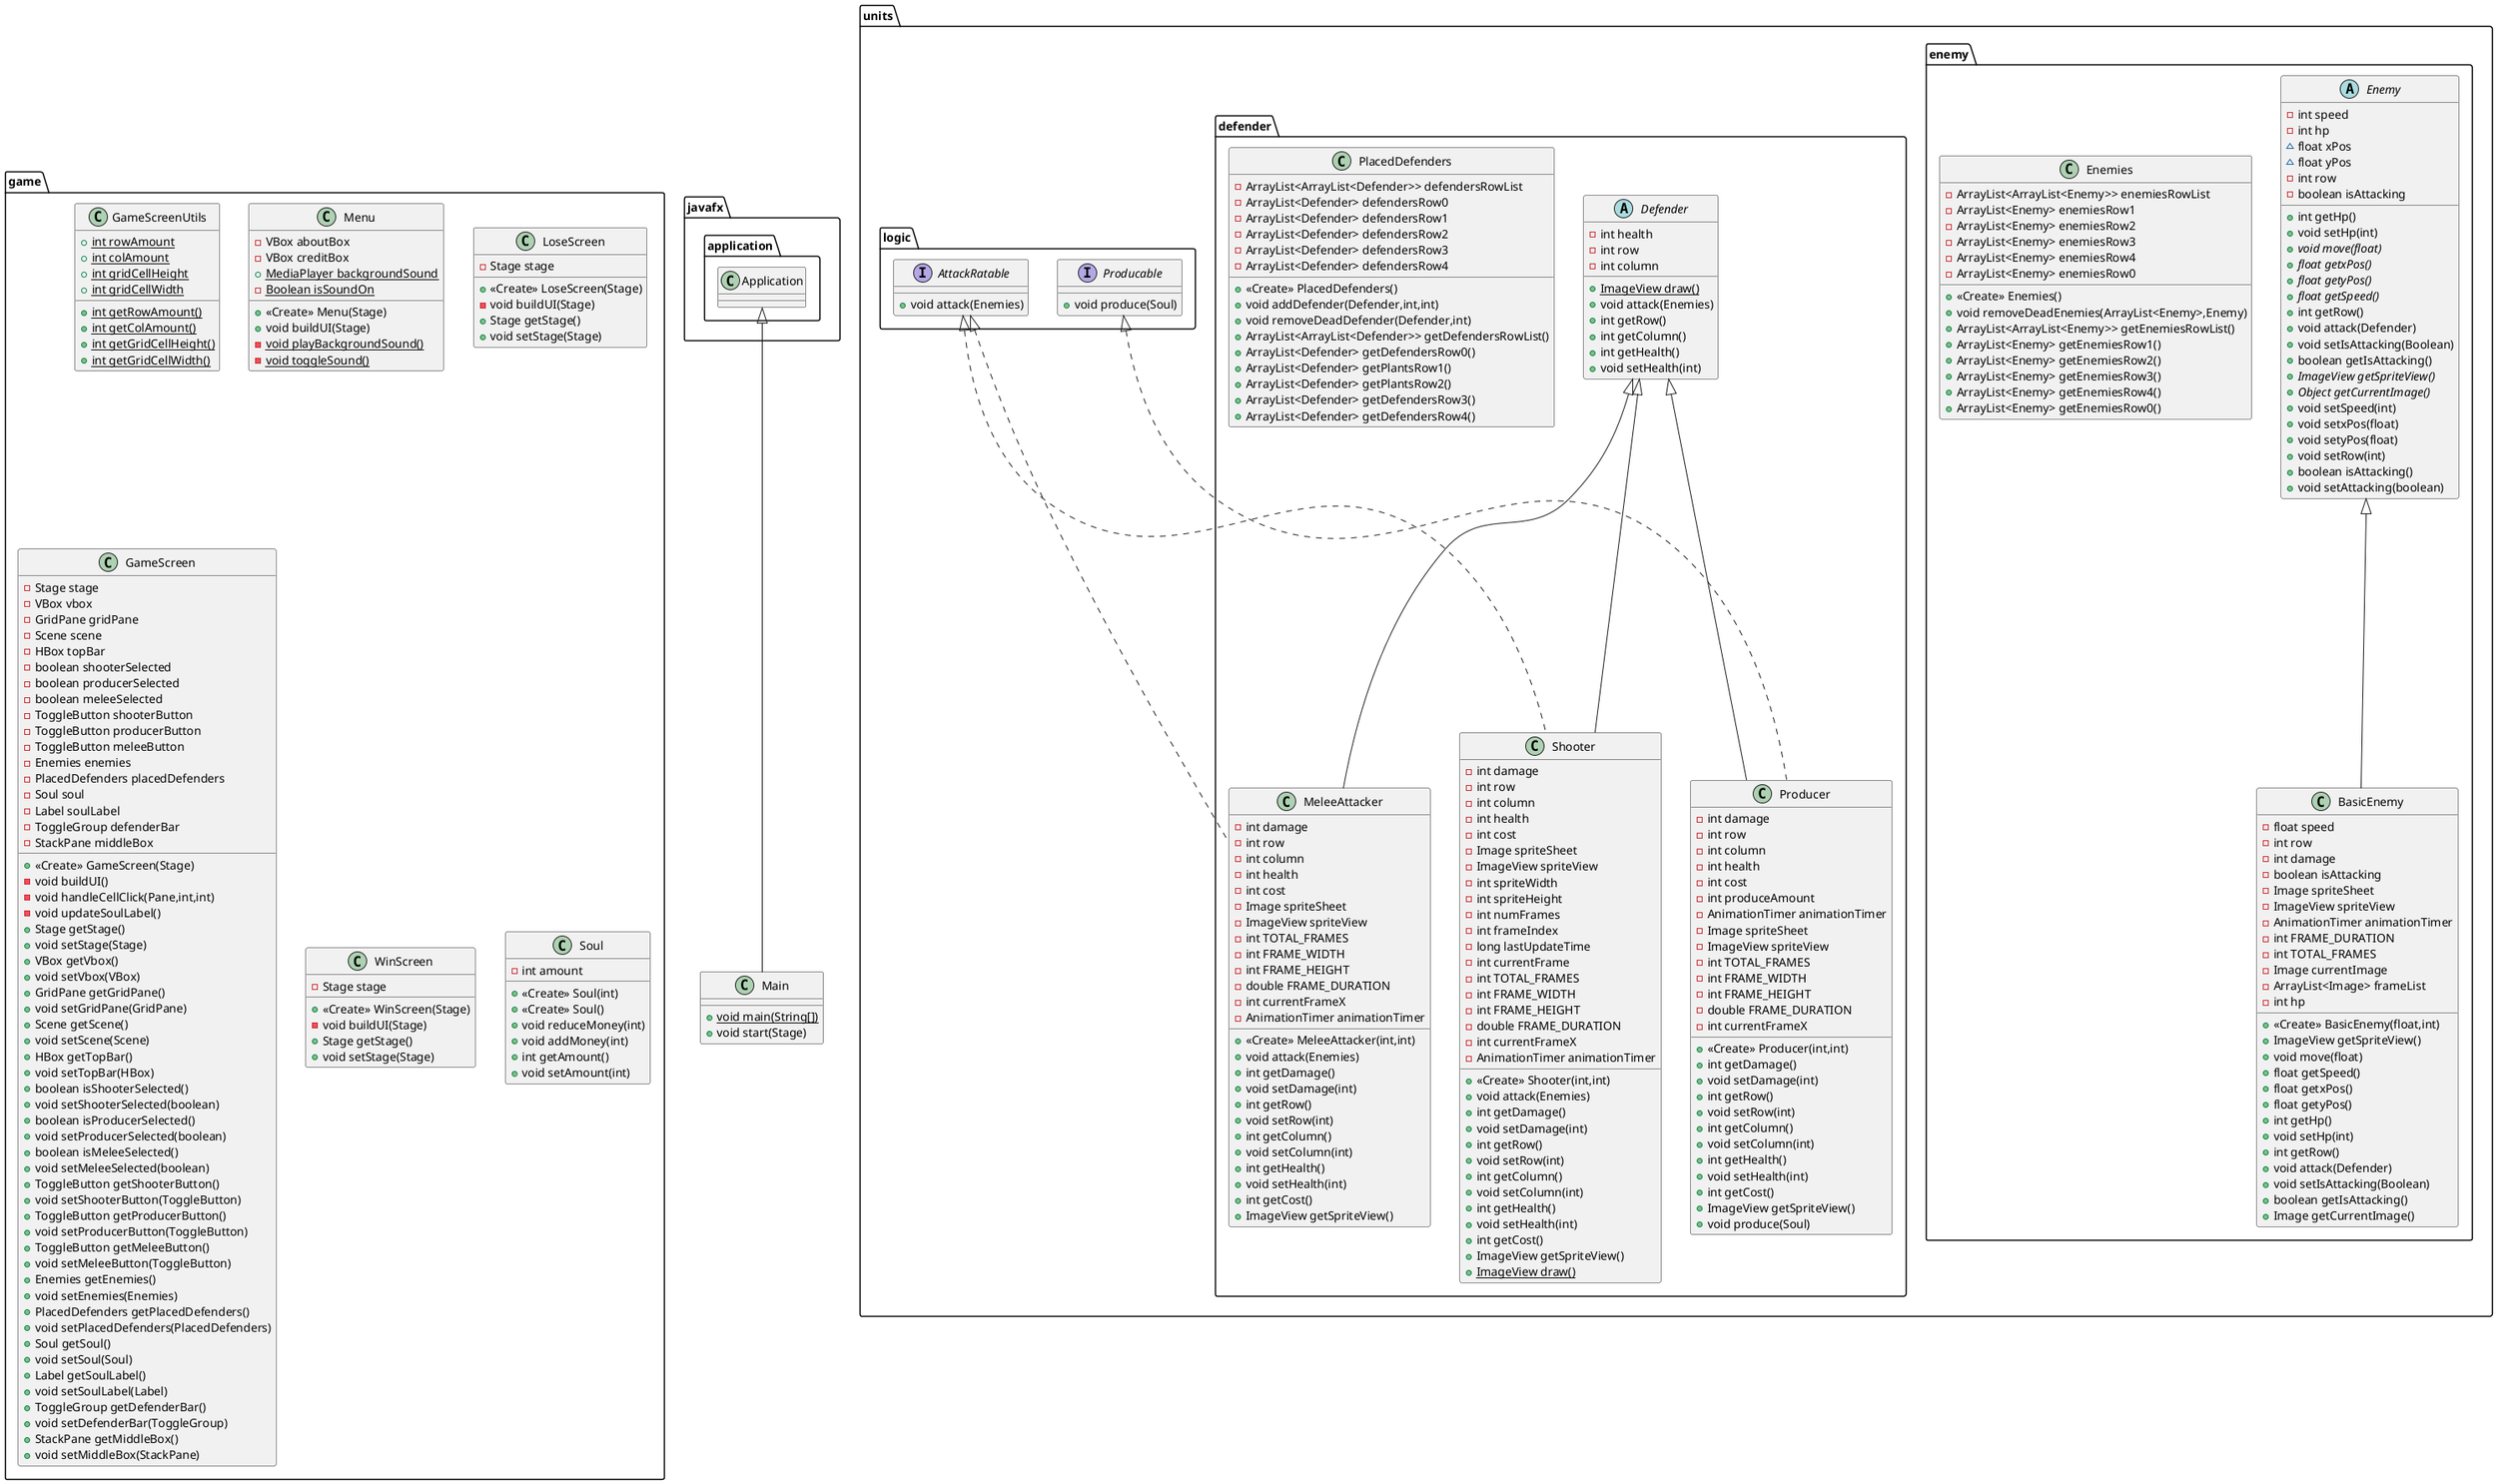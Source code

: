 @startuml
class game.GameScreenUtils {
+ {static} int rowAmount
+ {static} int colAmount
+ {static} int gridCellHeight
+ {static} int gridCellWidth
+ {static} int getRowAmount()
+ {static} int getColAmount()
+ {static} int getGridCellHeight()
+ {static} int getGridCellWidth()
}
class game.Menu {
- VBox aboutBox
- VBox creditBox
+ {static} MediaPlayer backgroundSound
- {static} Boolean isSoundOn
+ <<Create>> Menu(Stage)
+ void buildUI(Stage)
- {static} void playBackgroundSound()
- {static} void toggleSound()
}
class game.LoseScreen {
- Stage stage
+ <<Create>> LoseScreen(Stage)
- void buildUI(Stage)
+ Stage getStage()
+ void setStage(Stage)
}
class game.GameScreen {
- Stage stage
- VBox vbox
- GridPane gridPane
- Scene scene
- HBox topBar
- boolean shooterSelected
- boolean producerSelected
- boolean meleeSelected
- ToggleButton shooterButton
- ToggleButton producerButton
- ToggleButton meleeButton
- Enemies enemies
- PlacedDefenders placedDefenders
- Soul soul
- Label soulLabel
- ToggleGroup defenderBar
- StackPane middleBox
+ <<Create>> GameScreen(Stage)
- void buildUI()
- void handleCellClick(Pane,int,int)
- void updateSoulLabel()
+ Stage getStage()
+ void setStage(Stage)
+ VBox getVbox()
+ void setVbox(VBox)
+ GridPane getGridPane()
+ void setGridPane(GridPane)
+ Scene getScene()
+ void setScene(Scene)
+ HBox getTopBar()
+ void setTopBar(HBox)
+ boolean isShooterSelected()
+ void setShooterSelected(boolean)
+ boolean isProducerSelected()
+ void setProducerSelected(boolean)
+ boolean isMeleeSelected()
+ void setMeleeSelected(boolean)
+ ToggleButton getShooterButton()
+ void setShooterButton(ToggleButton)
+ ToggleButton getProducerButton()
+ void setProducerButton(ToggleButton)
+ ToggleButton getMeleeButton()
+ void setMeleeButton(ToggleButton)
+ Enemies getEnemies()
+ void setEnemies(Enemies)
+ PlacedDefenders getPlacedDefenders()
+ void setPlacedDefenders(PlacedDefenders)
+ Soul getSoul()
+ void setSoul(Soul)
+ Label getSoulLabel()
+ void setSoulLabel(Label)
+ ToggleGroup getDefenderBar()
+ void setDefenderBar(ToggleGroup)
+ StackPane getMiddleBox()
+ void setMiddleBox(StackPane)
}
abstract class units.defender.Defender {
- int health
- int row
- int column
+ {static} ImageView draw()
+ void attack(Enemies)
+ int getRow()
+ int getColumn()
+ int getHealth()
+ void setHealth(int)
}
class units.defender.PlacedDefenders {
- ArrayList<ArrayList<Defender>> defendersRowList
- ArrayList<Defender> defendersRow0
- ArrayList<Defender> defendersRow1
- ArrayList<Defender> defendersRow2
- ArrayList<Defender> defendersRow3
- ArrayList<Defender> defendersRow4
+ <<Create>> PlacedDefenders()
+ void addDefender(Defender,int,int)
+ void removeDeadDefender(Defender,int)
+ ArrayList<ArrayList<Defender>> getDefendersRowList()
+ ArrayList<Defender> getDefendersRow0()
+ ArrayList<Defender> getPlantsRow1()
+ ArrayList<Defender> getPlantsRow2()
+ ArrayList<Defender> getDefendersRow3()
+ ArrayList<Defender> getDefendersRow4()
}
class units.defender.Producer {
- int damage
- int row
- int column
- int health
- int cost
- int produceAmount
- AnimationTimer animationTimer
- Image spriteSheet
- ImageView spriteView
- int TOTAL_FRAMES
- int FRAME_WIDTH
- int FRAME_HEIGHT
- double FRAME_DURATION
- int currentFrameX
+ <<Create>> Producer(int,int)
+ int getDamage()
+ void setDamage(int)
+ int getRow()
+ void setRow(int)
+ int getColumn()
+ void setColumn(int)
+ int getHealth()
+ void setHealth(int)
+ int getCost()
+ ImageView getSpriteView()
+ void produce(Soul)
}
abstract class units.enemy.Enemy {
- int speed
- int hp
~ float xPos
~ float yPos
- int row
- boolean isAttacking
+ int getHp()
+ void setHp(int)
+ {abstract}void move(float)
+ {abstract}float getxPos()
+ {abstract}float getyPos()
+ {abstract}float getSpeed()
+ int getRow()
+ void attack(Defender)
+ void setIsAttacking(Boolean)
+ boolean getIsAttacking()
+ {abstract}ImageView getSpriteView()
+ {abstract}Object getCurrentImage()
+ void setSpeed(int)
+ void setxPos(float)
+ void setyPos(float)
+ void setRow(int)
+ boolean isAttacking()
+ void setAttacking(boolean)
}
interface units.logic.Producable {
+ void produce(Soul)
}
class game.WinScreen {
- Stage stage
+ <<Create>> WinScreen(Stage)
- void buildUI(Stage)
+ Stage getStage()
+ void setStage(Stage)
}
class units.defender.MeleeAttacker {
- int damage
- int row
- int column
- int health
- int cost
- Image spriteSheet
- ImageView spriteView
- int TOTAL_FRAMES
- int FRAME_WIDTH
- int FRAME_HEIGHT
- double FRAME_DURATION
- int currentFrameX
- AnimationTimer animationTimer
+ <<Create>> MeleeAttacker(int,int)
+ void attack(Enemies)
+ int getDamage()
+ void setDamage(int)
+ int getRow()
+ void setRow(int)
+ int getColumn()
+ void setColumn(int)
+ int getHealth()
+ void setHealth(int)
+ int getCost()
+ ImageView getSpriteView()
}
interface units.logic.AttackRatable {
+ void attack(Enemies)
}
class game.Soul {
- int amount
+ <<Create>> Soul(int)
+ <<Create>> Soul()
+ void reduceMoney(int)
+ void addMoney(int)
+ int getAmount()
+ void setAmount(int)
}
class units.enemy.BasicEnemy {
- float speed
- int row
- int damage
- boolean isAttacking
- Image spriteSheet
- ImageView spriteView
- AnimationTimer animationTimer
- int FRAME_DURATION
- int TOTAL_FRAMES
- Image currentImage
- ArrayList<Image> frameList
- int hp
+ <<Create>> BasicEnemy(float,int)
+ ImageView getSpriteView()
+ void move(float)
+ float getSpeed()
+ float getxPos()
+ float getyPos()
+ int getHp()
+ void setHp(int)
+ int getRow()
+ void attack(Defender)
+ void setIsAttacking(Boolean)
+ boolean getIsAttacking()
+ Image getCurrentImage()
}
class Main {
+ {static} void main(String[])
+ void start(Stage)
}
class units.defender.Shooter {
- int damage
- int row
- int column
- int health
- int cost
- Image spriteSheet
- ImageView spriteView
- int spriteWidth
- int spriteHeight
- int numFrames
- int frameIndex
- long lastUpdateTime
- int currentFrame
- int TOTAL_FRAMES
- int FRAME_WIDTH
- int FRAME_HEIGHT
- double FRAME_DURATION
- int currentFrameX
- AnimationTimer animationTimer
+ <<Create>> Shooter(int,int)
+ void attack(Enemies)
+ int getDamage()
+ void setDamage(int)
+ int getRow()
+ void setRow(int)
+ int getColumn()
+ void setColumn(int)
+ int getHealth()
+ void setHealth(int)
+ int getCost()
+ ImageView getSpriteView()
+ {static} ImageView draw()
}
class units.enemy.Enemies {
- ArrayList<ArrayList<Enemy>> enemiesRowList
- ArrayList<Enemy> enemiesRow1
- ArrayList<Enemy> enemiesRow2
- ArrayList<Enemy> enemiesRow3
- ArrayList<Enemy> enemiesRow4
- ArrayList<Enemy> enemiesRow0
+ <<Create>> Enemies()
+ void removeDeadEnemies(ArrayList<Enemy>,Enemy)
+ ArrayList<ArrayList<Enemy>> getEnemiesRowList()
+ ArrayList<Enemy> getEnemiesRow1()
+ ArrayList<Enemy> getEnemiesRow2()
+ ArrayList<Enemy> getEnemiesRow3()
+ ArrayList<Enemy> getEnemiesRow4()
+ ArrayList<Enemy> getEnemiesRow0()
}


units.logic.Producable <|.. units.defender.Producer
units.defender.Defender <|-- units.defender.Producer
units.logic.AttackRatable <|.. units.defender.MeleeAttacker
units.defender.Defender <|-- units.defender.MeleeAttacker
units.enemy.Enemy <|-- units.enemy.BasicEnemy
javafx.application.Application <|-- Main
units.logic.AttackRatable <|.. units.defender.Shooter
units.defender.Defender <|-- units.defender.Shooter
@enduml